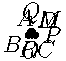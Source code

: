 pair A = dir(85);
pair B = dir(200);
pair C = dir(340);
pair D = dir(40);
pair P = extension(A,D,B,C);
pair Q = extension(A,B,C,D);
pair R = extension(A,C,B,D);
pair O = (0,0);
pair M = extension(R,O,P,Q);

dot("$A$", A, dir(110));
dot("$B$", B, dir(210));
dot("$C$", C, dir(315));
dot("$D$", D, dir(45));
dot("$P$", P, dir(0));
dot("$Q$", Q, dir(90));
dot("$R$", R, dir(260));
dot("$M$", M, dir(45));
dot("$O$", O, dir(270));

draw(unitcircle);
draw(A--B--C--D--A);
draw(A--C);
draw(B--D);
draw(A--Q--D);
draw(C--P--D);

/*
Source: Miquel point of a cyclic quadrilateral
Points: A B C D P Q R M O
Item: O R M
Item: P M Q
Item: A D Q M
Item: B C Q M
Item: C D P M
Item: A B P M
Item: O A C M
Item: O B D M
Text: $M$ is the Miquel point of cyclic quadrilateral $ABCD$.
*/
